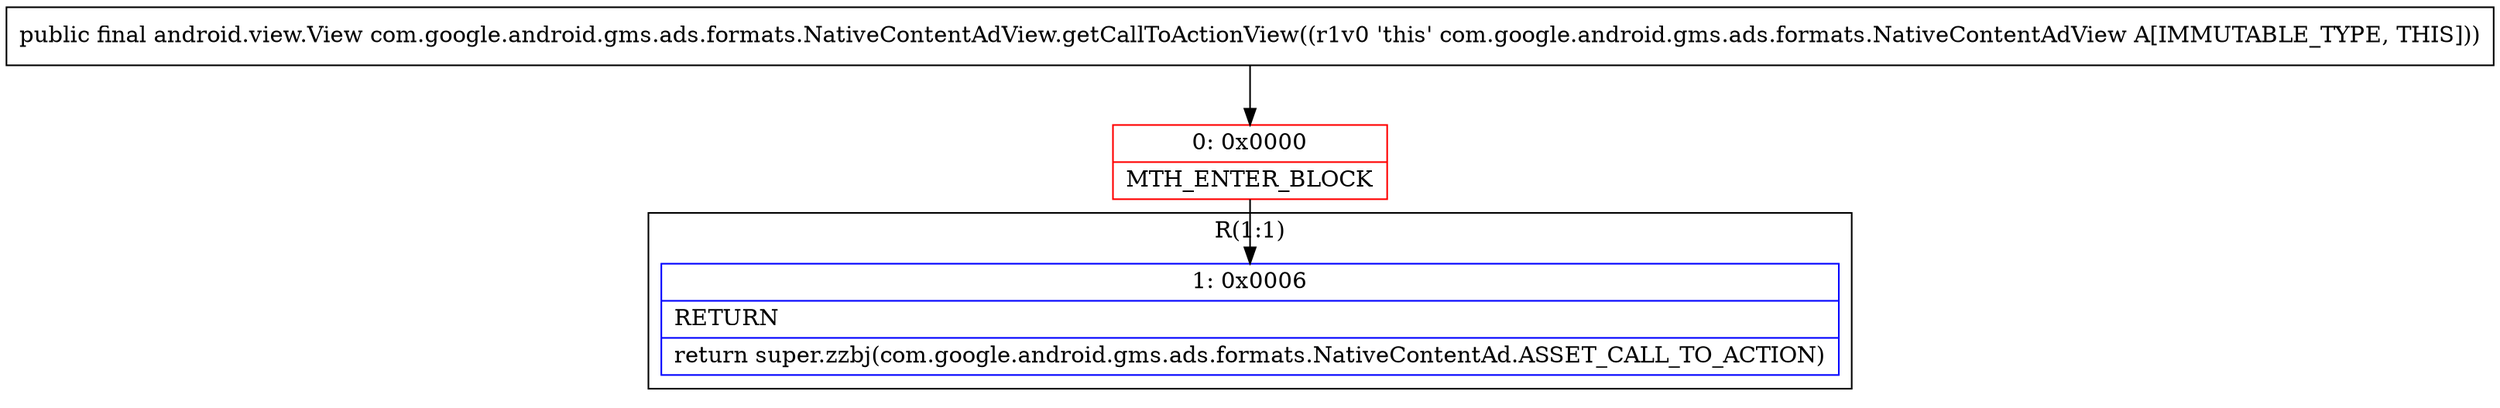 digraph "CFG forcom.google.android.gms.ads.formats.NativeContentAdView.getCallToActionView()Landroid\/view\/View;" {
subgraph cluster_Region_2070900568 {
label = "R(1:1)";
node [shape=record,color=blue];
Node_1 [shape=record,label="{1\:\ 0x0006|RETURN\l|return super.zzbj(com.google.android.gms.ads.formats.NativeContentAd.ASSET_CALL_TO_ACTION)\l}"];
}
Node_0 [shape=record,color=red,label="{0\:\ 0x0000|MTH_ENTER_BLOCK\l}"];
MethodNode[shape=record,label="{public final android.view.View com.google.android.gms.ads.formats.NativeContentAdView.getCallToActionView((r1v0 'this' com.google.android.gms.ads.formats.NativeContentAdView A[IMMUTABLE_TYPE, THIS])) }"];
MethodNode -> Node_0;
Node_0 -> Node_1;
}

